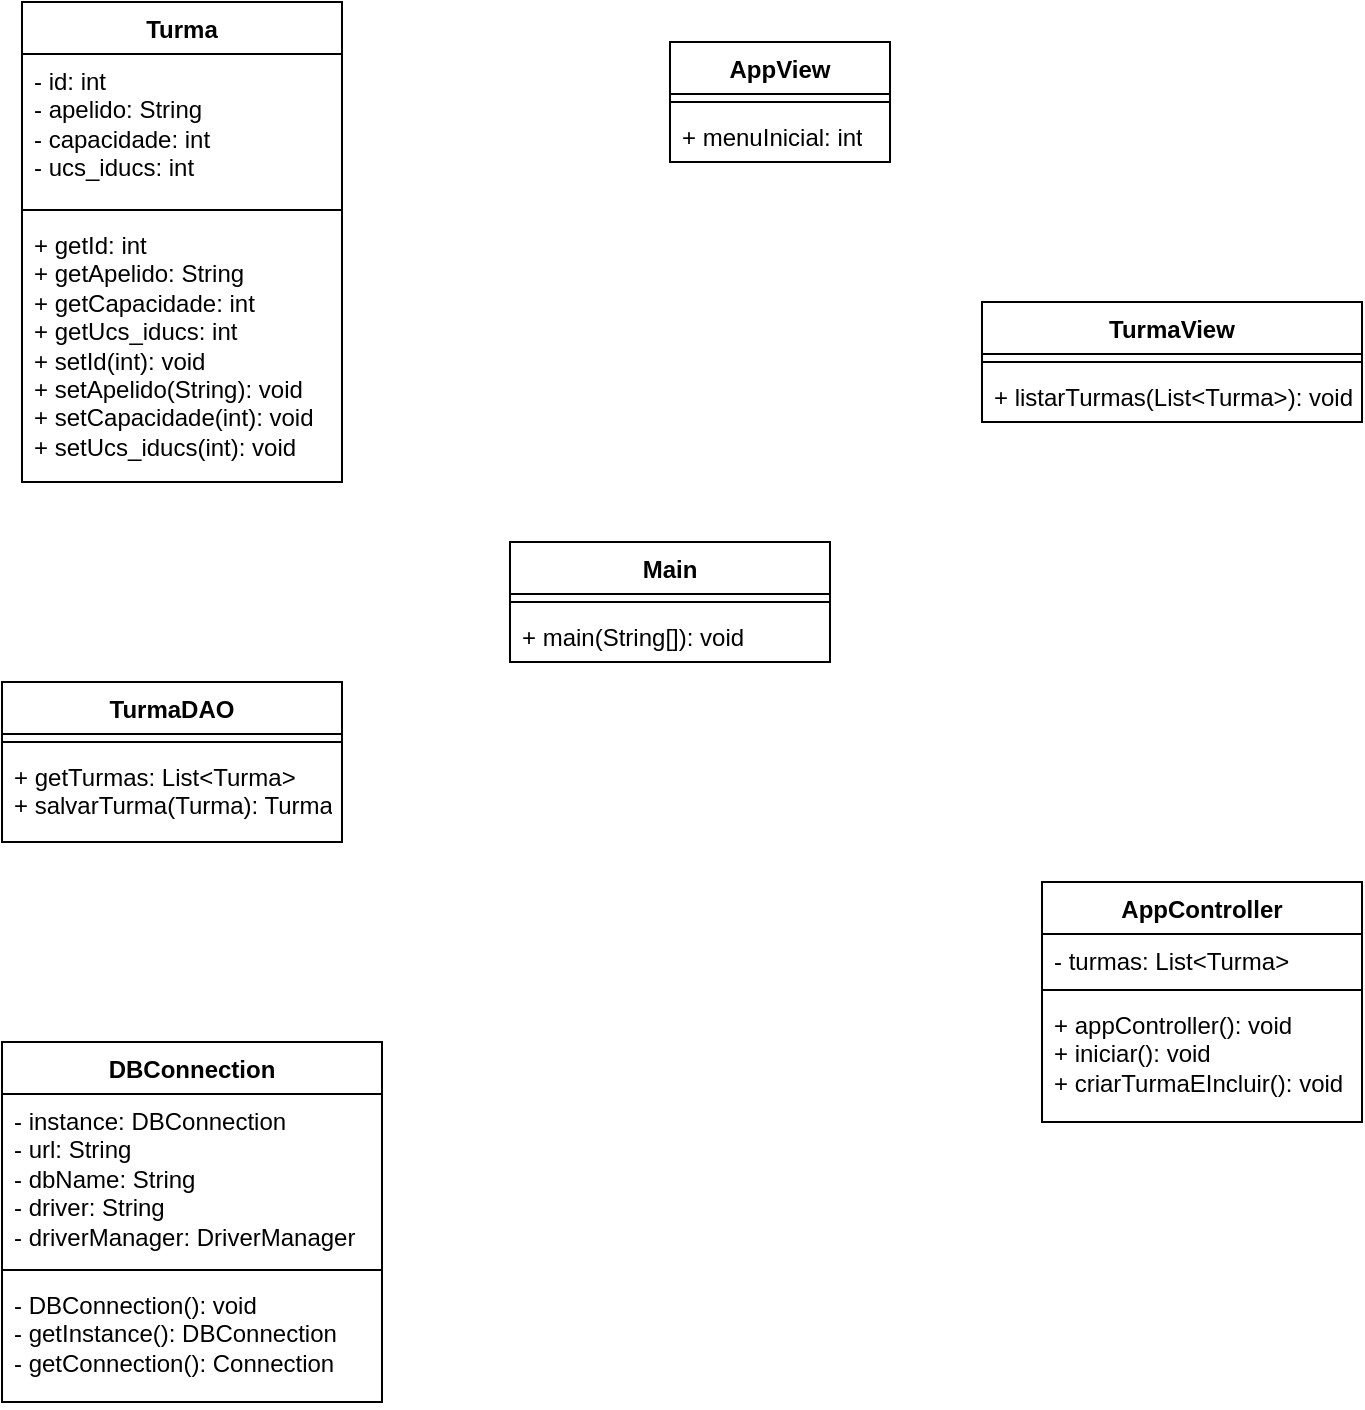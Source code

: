 <mxfile version="21.2.2" type="github">
  <diagram name="Página-1" id="FBPMCTuJM1-SSpfrFQ9Z">
    <mxGraphModel dx="1110" dy="737" grid="1" gridSize="10" guides="1" tooltips="1" connect="1" arrows="1" fold="1" page="1" pageScale="1" pageWidth="827" pageHeight="1169" math="0" shadow="0">
      <root>
        <mxCell id="0" />
        <mxCell id="1" parent="0" />
        <mxCell id="_rjX-UXxfD78Uuw5T20S-5" value="Turma" style="swimlane;fontStyle=1;align=center;verticalAlign=top;childLayout=stackLayout;horizontal=1;startSize=26;horizontalStack=0;resizeParent=1;resizeParentMax=0;resizeLast=0;collapsible=1;marginBottom=0;whiteSpace=wrap;html=1;" parent="1" vertex="1">
          <mxGeometry x="90" y="40" width="160" height="240" as="geometry" />
        </mxCell>
        <mxCell id="_rjX-UXxfD78Uuw5T20S-6" value="- id: int&lt;br&gt;- apelido: String&lt;br&gt;- capacidade: int&lt;br&gt;- ucs_iducs: int" style="text;strokeColor=none;fillColor=none;align=left;verticalAlign=top;spacingLeft=4;spacingRight=4;overflow=hidden;rotatable=0;points=[[0,0.5],[1,0.5]];portConstraint=eastwest;whiteSpace=wrap;html=1;" parent="_rjX-UXxfD78Uuw5T20S-5" vertex="1">
          <mxGeometry y="26" width="160" height="74" as="geometry" />
        </mxCell>
        <mxCell id="_rjX-UXxfD78Uuw5T20S-7" value="" style="line;strokeWidth=1;fillColor=none;align=left;verticalAlign=middle;spacingTop=-1;spacingLeft=3;spacingRight=3;rotatable=0;labelPosition=right;points=[];portConstraint=eastwest;strokeColor=inherit;" parent="_rjX-UXxfD78Uuw5T20S-5" vertex="1">
          <mxGeometry y="100" width="160" height="8" as="geometry" />
        </mxCell>
        <mxCell id="_rjX-UXxfD78Uuw5T20S-8" value="+ getId: int&lt;br&gt;+ getApelido: String&lt;br&gt;+ getCapacidade: int&lt;br&gt;+ getUcs_iducs: int&lt;br&gt;+ setId(int): void&lt;br&gt;+ setApelido(String): void&lt;br&gt;+ setCapacidade(int): void&lt;br&gt;+ setUcs_iducs(int): void" style="text;strokeColor=none;fillColor=none;align=left;verticalAlign=top;spacingLeft=4;spacingRight=4;overflow=hidden;rotatable=0;points=[[0,0.5],[1,0.5]];portConstraint=eastwest;whiteSpace=wrap;html=1;" parent="_rjX-UXxfD78Uuw5T20S-5" vertex="1">
          <mxGeometry y="108" width="160" height="132" as="geometry" />
        </mxCell>
        <mxCell id="_rjX-UXxfD78Uuw5T20S-10" value="Main" style="swimlane;fontStyle=1;align=center;verticalAlign=top;childLayout=stackLayout;horizontal=1;startSize=26;horizontalStack=0;resizeParent=1;resizeParentMax=0;resizeLast=0;collapsible=1;marginBottom=0;whiteSpace=wrap;html=1;" parent="1" vertex="1">
          <mxGeometry x="334" y="310" width="160" height="60" as="geometry" />
        </mxCell>
        <mxCell id="_rjX-UXxfD78Uuw5T20S-12" value="" style="line;strokeWidth=1;fillColor=none;align=left;verticalAlign=middle;spacingTop=-1;spacingLeft=3;spacingRight=3;rotatable=0;labelPosition=right;points=[];portConstraint=eastwest;strokeColor=inherit;" parent="_rjX-UXxfD78Uuw5T20S-10" vertex="1">
          <mxGeometry y="26" width="160" height="8" as="geometry" />
        </mxCell>
        <mxCell id="_rjX-UXxfD78Uuw5T20S-13" value="+&amp;nbsp;main(String[]): void" style="text;strokeColor=none;fillColor=none;align=left;verticalAlign=top;spacingLeft=4;spacingRight=4;overflow=hidden;rotatable=0;points=[[0,0.5],[1,0.5]];portConstraint=eastwest;whiteSpace=wrap;html=1;" parent="_rjX-UXxfD78Uuw5T20S-10" vertex="1">
          <mxGeometry y="34" width="160" height="26" as="geometry" />
        </mxCell>
        <mxCell id="_rjX-UXxfD78Uuw5T20S-14" value="AppView" style="swimlane;fontStyle=1;align=center;verticalAlign=top;childLayout=stackLayout;horizontal=1;startSize=26;horizontalStack=0;resizeParent=1;resizeParentMax=0;resizeLast=0;collapsible=1;marginBottom=0;whiteSpace=wrap;html=1;" parent="1" vertex="1">
          <mxGeometry x="414" y="60" width="110" height="60" as="geometry" />
        </mxCell>
        <mxCell id="_rjX-UXxfD78Uuw5T20S-16" value="" style="line;strokeWidth=1;fillColor=none;align=left;verticalAlign=middle;spacingTop=-1;spacingLeft=3;spacingRight=3;rotatable=0;labelPosition=right;points=[];portConstraint=eastwest;strokeColor=inherit;" parent="_rjX-UXxfD78Uuw5T20S-14" vertex="1">
          <mxGeometry y="26" width="110" height="8" as="geometry" />
        </mxCell>
        <mxCell id="_rjX-UXxfD78Uuw5T20S-17" value="+ menuInicial: int" style="text;strokeColor=none;fillColor=none;align=left;verticalAlign=top;spacingLeft=4;spacingRight=4;overflow=hidden;rotatable=0;points=[[0,0.5],[1,0.5]];portConstraint=eastwest;whiteSpace=wrap;html=1;" parent="_rjX-UXxfD78Uuw5T20S-14" vertex="1">
          <mxGeometry y="34" width="110" height="26" as="geometry" />
        </mxCell>
        <mxCell id="_rjX-UXxfD78Uuw5T20S-18" value="TurmaView" style="swimlane;fontStyle=1;align=center;verticalAlign=top;childLayout=stackLayout;horizontal=1;startSize=26;horizontalStack=0;resizeParent=1;resizeParentMax=0;resizeLast=0;collapsible=1;marginBottom=0;whiteSpace=wrap;html=1;" parent="1" vertex="1">
          <mxGeometry x="570" y="190" width="190" height="60" as="geometry" />
        </mxCell>
        <mxCell id="_rjX-UXxfD78Uuw5T20S-20" value="" style="line;strokeWidth=1;fillColor=none;align=left;verticalAlign=middle;spacingTop=-1;spacingLeft=3;spacingRight=3;rotatable=0;labelPosition=right;points=[];portConstraint=eastwest;strokeColor=inherit;" parent="_rjX-UXxfD78Uuw5T20S-18" vertex="1">
          <mxGeometry y="26" width="190" height="8" as="geometry" />
        </mxCell>
        <mxCell id="_rjX-UXxfD78Uuw5T20S-21" value="+&amp;nbsp;listarTurmas&lt;span style=&quot;background-color: initial;&quot;&gt;(List&amp;lt;Turma&amp;gt;): void&lt;/span&gt;" style="text;strokeColor=none;fillColor=none;align=left;verticalAlign=top;spacingLeft=4;spacingRight=4;overflow=hidden;rotatable=0;points=[[0,0.5],[1,0.5]];portConstraint=eastwest;whiteSpace=wrap;html=1;" parent="_rjX-UXxfD78Uuw5T20S-18" vertex="1">
          <mxGeometry y="34" width="190" height="26" as="geometry" />
        </mxCell>
        <mxCell id="_rjX-UXxfD78Uuw5T20S-22" value="TurmaDAO" style="swimlane;fontStyle=1;align=center;verticalAlign=top;childLayout=stackLayout;horizontal=1;startSize=26;horizontalStack=0;resizeParent=1;resizeParentMax=0;resizeLast=0;collapsible=1;marginBottom=0;whiteSpace=wrap;html=1;" parent="1" vertex="1">
          <mxGeometry x="80" y="380" width="170" height="80" as="geometry" />
        </mxCell>
        <mxCell id="_rjX-UXxfD78Uuw5T20S-24" value="" style="line;strokeWidth=1;fillColor=none;align=left;verticalAlign=middle;spacingTop=-1;spacingLeft=3;spacingRight=3;rotatable=0;labelPosition=right;points=[];portConstraint=eastwest;strokeColor=inherit;" parent="_rjX-UXxfD78Uuw5T20S-22" vertex="1">
          <mxGeometry y="26" width="170" height="8" as="geometry" />
        </mxCell>
        <mxCell id="_rjX-UXxfD78Uuw5T20S-25" value="+ getTurmas: List&amp;lt;Turma&amp;gt;&lt;br&gt;+ salvarTurma(Turma): Turma" style="text;strokeColor=none;fillColor=none;align=left;verticalAlign=top;spacingLeft=4;spacingRight=4;overflow=hidden;rotatable=0;points=[[0,0.5],[1,0.5]];portConstraint=eastwest;whiteSpace=wrap;html=1;" parent="_rjX-UXxfD78Uuw5T20S-22" vertex="1">
          <mxGeometry y="34" width="170" height="46" as="geometry" />
        </mxCell>
        <mxCell id="_rjX-UXxfD78Uuw5T20S-26" value="DBConnection" style="swimlane;fontStyle=1;align=center;verticalAlign=top;childLayout=stackLayout;horizontal=1;startSize=26;horizontalStack=0;resizeParent=1;resizeParentMax=0;resizeLast=0;collapsible=1;marginBottom=0;whiteSpace=wrap;html=1;" parent="1" vertex="1">
          <mxGeometry x="80" y="560" width="190" height="180" as="geometry" />
        </mxCell>
        <mxCell id="_rjX-UXxfD78Uuw5T20S-27" value="- instance: DBConnection&lt;br&gt;- url: String&lt;br&gt;- dbName: String&lt;br&gt;- driver: String&lt;br&gt;- driverManager:&amp;nbsp;DriverManager" style="text;strokeColor=none;fillColor=none;align=left;verticalAlign=top;spacingLeft=4;spacingRight=4;overflow=hidden;rotatable=0;points=[[0,0.5],[1,0.5]];portConstraint=eastwest;whiteSpace=wrap;html=1;" parent="_rjX-UXxfD78Uuw5T20S-26" vertex="1">
          <mxGeometry y="26" width="190" height="84" as="geometry" />
        </mxCell>
        <mxCell id="_rjX-UXxfD78Uuw5T20S-28" value="" style="line;strokeWidth=1;fillColor=none;align=left;verticalAlign=middle;spacingTop=-1;spacingLeft=3;spacingRight=3;rotatable=0;labelPosition=right;points=[];portConstraint=eastwest;strokeColor=inherit;" parent="_rjX-UXxfD78Uuw5T20S-26" vertex="1">
          <mxGeometry y="110" width="190" height="8" as="geometry" />
        </mxCell>
        <mxCell id="_rjX-UXxfD78Uuw5T20S-29" value="- DBConnection(): void&lt;br&gt;-&amp;nbsp;getInstance(): DBConnection&lt;br&gt;-&amp;nbsp;getConnection(): Connection" style="text;strokeColor=none;fillColor=none;align=left;verticalAlign=top;spacingLeft=4;spacingRight=4;overflow=hidden;rotatable=0;points=[[0,0.5],[1,0.5]];portConstraint=eastwest;whiteSpace=wrap;html=1;" parent="_rjX-UXxfD78Uuw5T20S-26" vertex="1">
          <mxGeometry y="118" width="190" height="62" as="geometry" />
        </mxCell>
        <mxCell id="_rjX-UXxfD78Uuw5T20S-30" value="AppController" style="swimlane;fontStyle=1;align=center;verticalAlign=top;childLayout=stackLayout;horizontal=1;startSize=26;horizontalStack=0;resizeParent=1;resizeParentMax=0;resizeLast=0;collapsible=1;marginBottom=0;whiteSpace=wrap;html=1;" parent="1" vertex="1">
          <mxGeometry x="600" y="480" width="160" height="120" as="geometry" />
        </mxCell>
        <mxCell id="_rjX-UXxfD78Uuw5T20S-31" value="- turmas: List&amp;lt;Turma&amp;gt;&lt;br&gt;" style="text;strokeColor=none;fillColor=none;align=left;verticalAlign=top;spacingLeft=4;spacingRight=4;overflow=hidden;rotatable=0;points=[[0,0.5],[1,0.5]];portConstraint=eastwest;whiteSpace=wrap;html=1;" parent="_rjX-UXxfD78Uuw5T20S-30" vertex="1">
          <mxGeometry y="26" width="160" height="24" as="geometry" />
        </mxCell>
        <mxCell id="_rjX-UXxfD78Uuw5T20S-32" value="" style="line;strokeWidth=1;fillColor=none;align=left;verticalAlign=middle;spacingTop=-1;spacingLeft=3;spacingRight=3;rotatable=0;labelPosition=right;points=[];portConstraint=eastwest;strokeColor=inherit;" parent="_rjX-UXxfD78Uuw5T20S-30" vertex="1">
          <mxGeometry y="50" width="160" height="8" as="geometry" />
        </mxCell>
        <mxCell id="_rjX-UXxfD78Uuw5T20S-33" value="+ appController(): void&lt;br&gt;+ iniciar(): void&lt;br&gt;+&amp;nbsp;criarTurmaEIncluir(): void" style="text;strokeColor=none;fillColor=none;align=left;verticalAlign=top;spacingLeft=4;spacingRight=4;overflow=hidden;rotatable=0;points=[[0,0.5],[1,0.5]];portConstraint=eastwest;whiteSpace=wrap;html=1;" parent="_rjX-UXxfD78Uuw5T20S-30" vertex="1">
          <mxGeometry y="58" width="160" height="62" as="geometry" />
        </mxCell>
      </root>
    </mxGraphModel>
  </diagram>
</mxfile>
